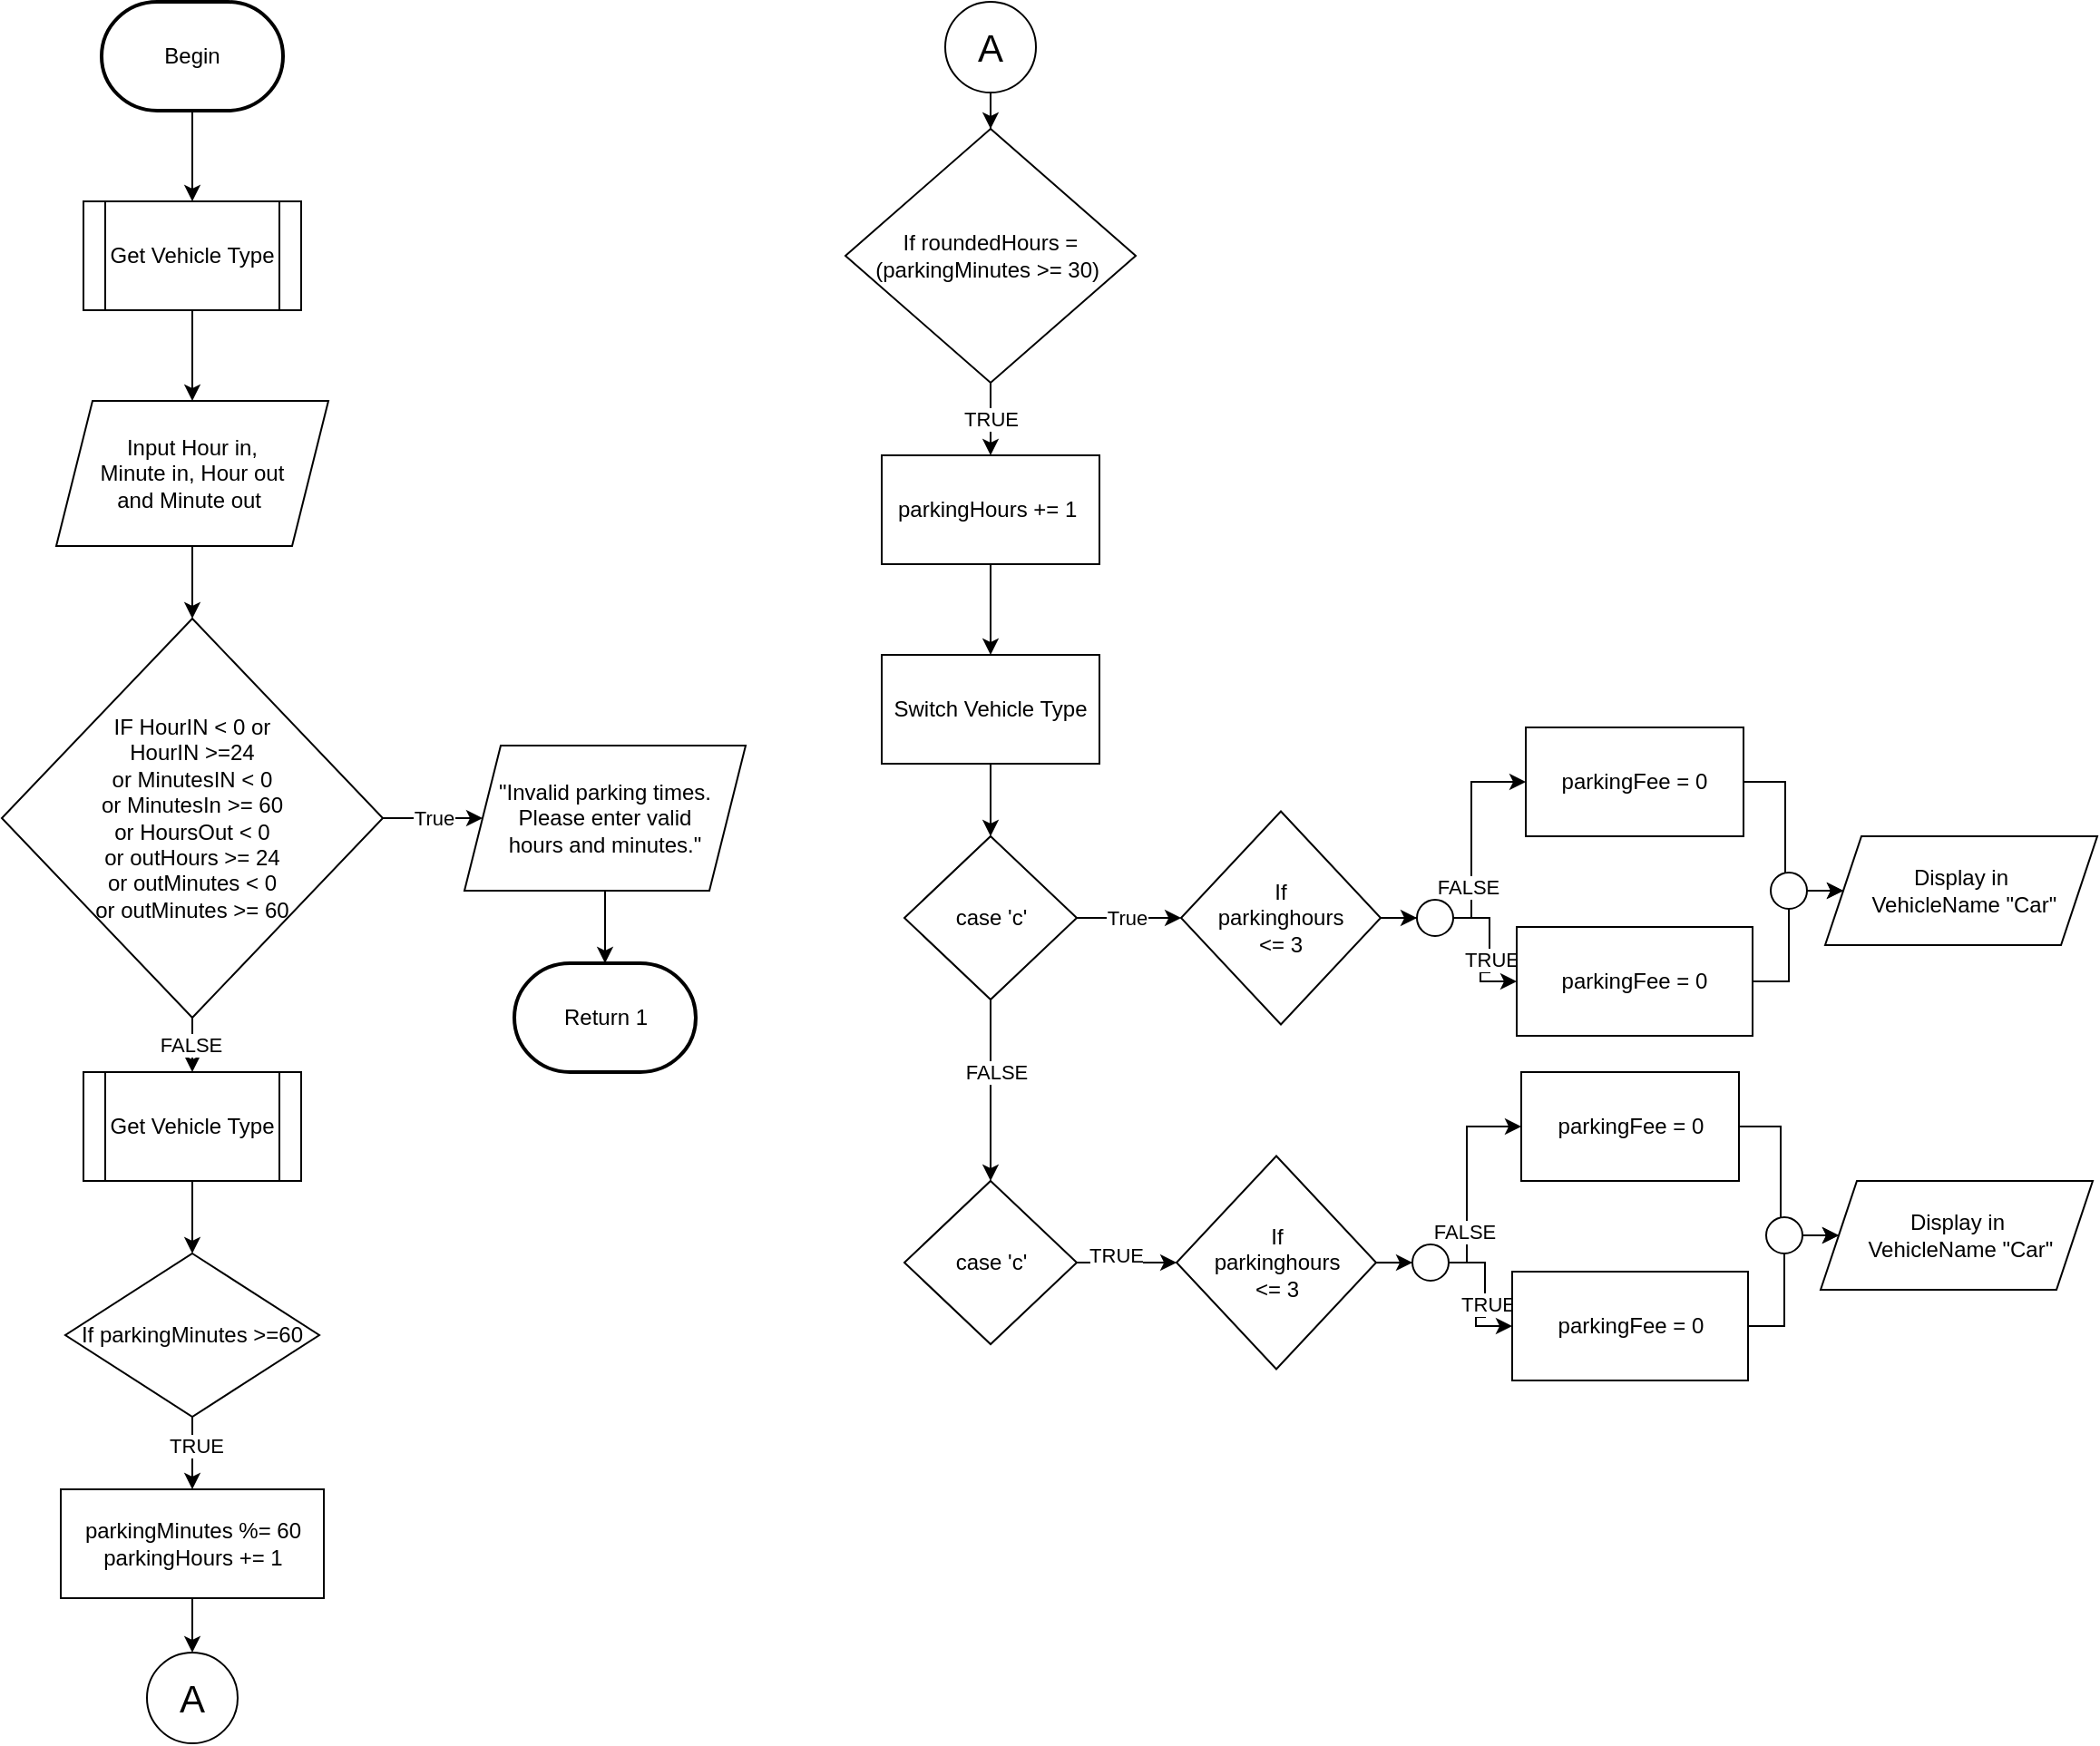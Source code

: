 <mxfile version="22.1.11" type="github">
  <diagram name="Page-1" id="T36eju5By-tqYhYQg0Z2">
    <mxGraphModel dx="800" dy="435" grid="1" gridSize="10" guides="1" tooltips="1" connect="1" arrows="1" fold="1" page="1" pageScale="1" pageWidth="850" pageHeight="1100" math="0" shadow="0">
      <root>
        <mxCell id="0" />
        <mxCell id="1" parent="0" />
        <mxCell id="Hg_f1LFbzUgzckaS3RzL-4" value="" style="edgeStyle=orthogonalEdgeStyle;rounded=0;orthogonalLoop=1;jettySize=auto;html=1;" edge="1" parent="1" source="Hg_f1LFbzUgzckaS3RzL-1" target="Hg_f1LFbzUgzckaS3RzL-3">
          <mxGeometry relative="1" as="geometry" />
        </mxCell>
        <mxCell id="Hg_f1LFbzUgzckaS3RzL-1" value="Begin" style="strokeWidth=2;html=1;shape=mxgraph.flowchart.terminator;whiteSpace=wrap;" vertex="1" parent="1">
          <mxGeometry x="165" y="40" width="100" height="60" as="geometry" />
        </mxCell>
        <mxCell id="Hg_f1LFbzUgzckaS3RzL-6" value="" style="edgeStyle=orthogonalEdgeStyle;rounded=0;orthogonalLoop=1;jettySize=auto;html=1;" edge="1" parent="1" source="Hg_f1LFbzUgzckaS3RzL-3" target="Hg_f1LFbzUgzckaS3RzL-5">
          <mxGeometry relative="1" as="geometry" />
        </mxCell>
        <mxCell id="Hg_f1LFbzUgzckaS3RzL-3" value="Get Vehicle Type" style="shape=process;whiteSpace=wrap;html=1;backgroundOutline=1;" vertex="1" parent="1">
          <mxGeometry x="155" y="150" width="120" height="60" as="geometry" />
        </mxCell>
        <mxCell id="Hg_f1LFbzUgzckaS3RzL-8" value="" style="edgeStyle=orthogonalEdgeStyle;rounded=0;orthogonalLoop=1;jettySize=auto;html=1;" edge="1" parent="1" source="Hg_f1LFbzUgzckaS3RzL-5" target="Hg_f1LFbzUgzckaS3RzL-7">
          <mxGeometry relative="1" as="geometry" />
        </mxCell>
        <mxCell id="Hg_f1LFbzUgzckaS3RzL-5" value="Input Hour in, &lt;br&gt;Minute in, Hour out&lt;br&gt;and Minute out&amp;nbsp;" style="shape=parallelogram;perimeter=parallelogramPerimeter;whiteSpace=wrap;html=1;fixedSize=1;" vertex="1" parent="1">
          <mxGeometry x="140" y="260" width="150" height="80" as="geometry" />
        </mxCell>
        <mxCell id="Hg_f1LFbzUgzckaS3RzL-10" value="" style="edgeStyle=orthogonalEdgeStyle;rounded=0;orthogonalLoop=1;jettySize=auto;html=1;" edge="1" parent="1" source="Hg_f1LFbzUgzckaS3RzL-7" target="Hg_f1LFbzUgzckaS3RzL-9">
          <mxGeometry relative="1" as="geometry" />
        </mxCell>
        <mxCell id="Hg_f1LFbzUgzckaS3RzL-26" value="FALSE" style="edgeLabel;html=1;align=center;verticalAlign=middle;resizable=0;points=[];" vertex="1" connectable="0" parent="Hg_f1LFbzUgzckaS3RzL-10">
          <mxGeometry x="0.023" y="1" relative="1" as="geometry">
            <mxPoint as="offset" />
          </mxGeometry>
        </mxCell>
        <mxCell id="Hg_f1LFbzUgzckaS3RzL-20" value="True" style="edgeStyle=orthogonalEdgeStyle;rounded=0;orthogonalLoop=1;jettySize=auto;html=1;" edge="1" parent="1" source="Hg_f1LFbzUgzckaS3RzL-7" target="Hg_f1LFbzUgzckaS3RzL-19">
          <mxGeometry relative="1" as="geometry" />
        </mxCell>
        <mxCell id="Hg_f1LFbzUgzckaS3RzL-7" value="IF HourIN &amp;lt; 0 or &lt;br&gt;HourIN &amp;gt;=24 &lt;br&gt;or MinutesIN &amp;lt; 0 &lt;br&gt;or MinutesIn &amp;gt;= 60 &lt;br&gt;or HoursOut &amp;lt; 0 &lt;br&gt;or outHours &amp;gt;= 24 &lt;br&gt;or outMinutes &amp;lt; 0 &lt;br&gt;or outMinutes &amp;gt;= 60" style="rhombus;whiteSpace=wrap;html=1;" vertex="1" parent="1">
          <mxGeometry x="110" y="380" width="210" height="220" as="geometry" />
        </mxCell>
        <mxCell id="Hg_f1LFbzUgzckaS3RzL-17" value="" style="edgeStyle=orthogonalEdgeStyle;rounded=0;orthogonalLoop=1;jettySize=auto;html=1;entryX=0.5;entryY=0;entryDx=0;entryDy=0;" edge="1" parent="1" source="Hg_f1LFbzUgzckaS3RzL-9" target="Hg_f1LFbzUgzckaS3RzL-12">
          <mxGeometry relative="1" as="geometry">
            <mxPoint x="215" y="750" as="targetPoint" />
          </mxGeometry>
        </mxCell>
        <mxCell id="Hg_f1LFbzUgzckaS3RzL-9" value="Get Vehicle Type" style="shape=process;whiteSpace=wrap;html=1;backgroundOutline=1;" vertex="1" parent="1">
          <mxGeometry x="155" y="630" width="120" height="60" as="geometry" />
        </mxCell>
        <mxCell id="Hg_f1LFbzUgzckaS3RzL-23" value="" style="edgeStyle=orthogonalEdgeStyle;rounded=0;orthogonalLoop=1;jettySize=auto;html=1;" edge="1" parent="1" source="Hg_f1LFbzUgzckaS3RzL-12" target="Hg_f1LFbzUgzckaS3RzL-22">
          <mxGeometry relative="1" as="geometry" />
        </mxCell>
        <mxCell id="Hg_f1LFbzUgzckaS3RzL-28" value="TRUE" style="edgeLabel;html=1;align=center;verticalAlign=middle;resizable=0;points=[];" vertex="1" connectable="0" parent="Hg_f1LFbzUgzckaS3RzL-23">
          <mxGeometry x="-0.207" y="2" relative="1" as="geometry">
            <mxPoint as="offset" />
          </mxGeometry>
        </mxCell>
        <mxCell id="Hg_f1LFbzUgzckaS3RzL-12" value="If parkingMinutes &amp;gt;=60" style="rhombus;whiteSpace=wrap;html=1;" vertex="1" parent="1">
          <mxGeometry x="145" y="730" width="140" height="90" as="geometry" />
        </mxCell>
        <mxCell id="Hg_f1LFbzUgzckaS3RzL-30" value="" style="edgeStyle=orthogonalEdgeStyle;rounded=0;orthogonalLoop=1;jettySize=auto;html=1;" edge="1" parent="1" source="Hg_f1LFbzUgzckaS3RzL-19" target="Hg_f1LFbzUgzckaS3RzL-29">
          <mxGeometry relative="1" as="geometry" />
        </mxCell>
        <mxCell id="Hg_f1LFbzUgzckaS3RzL-19" value="&quot;Invalid parking times. &lt;br&gt;Please enter valid &lt;br&gt;hours and minutes.&quot;" style="shape=parallelogram;perimeter=parallelogramPerimeter;whiteSpace=wrap;html=1;fixedSize=1;" vertex="1" parent="1">
          <mxGeometry x="365" y="450" width="155" height="80" as="geometry" />
        </mxCell>
        <mxCell id="Hg_f1LFbzUgzckaS3RzL-25" value="" style="edgeStyle=orthogonalEdgeStyle;rounded=0;orthogonalLoop=1;jettySize=auto;html=1;" edge="1" parent="1" source="Hg_f1LFbzUgzckaS3RzL-22" target="Hg_f1LFbzUgzckaS3RzL-24">
          <mxGeometry relative="1" as="geometry" />
        </mxCell>
        <mxCell id="Hg_f1LFbzUgzckaS3RzL-22" value="parkingMinutes %= 60&lt;br&gt;parkingHours += 1" style="rounded=0;whiteSpace=wrap;html=1;" vertex="1" parent="1">
          <mxGeometry x="142.5" y="860" width="145" height="60" as="geometry" />
        </mxCell>
        <mxCell id="Hg_f1LFbzUgzckaS3RzL-24" value="&lt;font style=&quot;font-size: 21px;&quot;&gt;A&lt;/font&gt;" style="ellipse;whiteSpace=wrap;html=1;aspect=fixed;" vertex="1" parent="1">
          <mxGeometry x="190" y="950" width="50" height="50" as="geometry" />
        </mxCell>
        <mxCell id="Hg_f1LFbzUgzckaS3RzL-29" value="Return 1" style="strokeWidth=2;html=1;shape=mxgraph.flowchart.terminator;whiteSpace=wrap;" vertex="1" parent="1">
          <mxGeometry x="392.5" y="570" width="100" height="60" as="geometry" />
        </mxCell>
        <mxCell id="Hg_f1LFbzUgzckaS3RzL-35" value="" style="edgeStyle=orthogonalEdgeStyle;rounded=0;orthogonalLoop=1;jettySize=auto;html=1;" edge="1" parent="1" source="Hg_f1LFbzUgzckaS3RzL-31" target="Hg_f1LFbzUgzckaS3RzL-34">
          <mxGeometry relative="1" as="geometry" />
        </mxCell>
        <mxCell id="Hg_f1LFbzUgzckaS3RzL-31" value="&lt;font style=&quot;font-size: 21px;&quot;&gt;A&lt;/font&gt;" style="ellipse;whiteSpace=wrap;html=1;aspect=fixed;" vertex="1" parent="1">
          <mxGeometry x="630" y="40" width="50" height="50" as="geometry" />
        </mxCell>
        <mxCell id="Hg_f1LFbzUgzckaS3RzL-38" value="" style="edgeStyle=orthogonalEdgeStyle;rounded=0;orthogonalLoop=1;jettySize=auto;html=1;" edge="1" parent="1" source="Hg_f1LFbzUgzckaS3RzL-34" target="Hg_f1LFbzUgzckaS3RzL-37">
          <mxGeometry relative="1" as="geometry" />
        </mxCell>
        <mxCell id="Hg_f1LFbzUgzckaS3RzL-39" value="TRUE" style="edgeLabel;html=1;align=center;verticalAlign=middle;resizable=0;points=[];" vertex="1" connectable="0" parent="Hg_f1LFbzUgzckaS3RzL-38">
          <mxGeometry x="-0.754" y="1" relative="1" as="geometry">
            <mxPoint x="-1" y="15" as="offset" />
          </mxGeometry>
        </mxCell>
        <mxCell id="Hg_f1LFbzUgzckaS3RzL-34" value="If roundedHours =&lt;br style=&quot;border-color: var(--border-color);&quot;&gt;(parkingMinutes &amp;gt;= 30)&amp;nbsp;" style="rhombus;whiteSpace=wrap;html=1;" vertex="1" parent="1">
          <mxGeometry x="575" y="110" width="160" height="140" as="geometry" />
        </mxCell>
        <mxCell id="Hg_f1LFbzUgzckaS3RzL-68" value="" style="edgeStyle=orthogonalEdgeStyle;rounded=0;orthogonalLoop=1;jettySize=auto;html=1;" edge="1" parent="1" source="Hg_f1LFbzUgzckaS3RzL-37" target="Hg_f1LFbzUgzckaS3RzL-43">
          <mxGeometry relative="1" as="geometry" />
        </mxCell>
        <mxCell id="Hg_f1LFbzUgzckaS3RzL-37" value="parkingHours += 1&amp;nbsp;" style="rounded=0;whiteSpace=wrap;html=1;" vertex="1" parent="1">
          <mxGeometry x="595" y="290" width="120" height="60" as="geometry" />
        </mxCell>
        <mxCell id="Hg_f1LFbzUgzckaS3RzL-46" value="" style="edgeStyle=orthogonalEdgeStyle;rounded=0;orthogonalLoop=1;jettySize=auto;html=1;" edge="1" parent="1" source="Hg_f1LFbzUgzckaS3RzL-43" target="Hg_f1LFbzUgzckaS3RzL-45">
          <mxGeometry relative="1" as="geometry" />
        </mxCell>
        <mxCell id="Hg_f1LFbzUgzckaS3RzL-43" value="Switch Vehicle Type" style="rounded=0;whiteSpace=wrap;html=1;" vertex="1" parent="1">
          <mxGeometry x="595" y="400" width="120" height="60" as="geometry" />
        </mxCell>
        <mxCell id="Hg_f1LFbzUgzckaS3RzL-48" value="" style="edgeStyle=orthogonalEdgeStyle;rounded=0;orthogonalLoop=1;jettySize=auto;html=1;" edge="1" parent="1" source="Hg_f1LFbzUgzckaS3RzL-45" target="Hg_f1LFbzUgzckaS3RzL-47">
          <mxGeometry relative="1" as="geometry" />
        </mxCell>
        <mxCell id="Hg_f1LFbzUgzckaS3RzL-49" value="True" style="edgeLabel;html=1;align=center;verticalAlign=middle;resizable=0;points=[];" vertex="1" connectable="0" parent="Hg_f1LFbzUgzckaS3RzL-48">
          <mxGeometry x="0.303" relative="1" as="geometry">
            <mxPoint x="-10" as="offset" />
          </mxGeometry>
        </mxCell>
        <mxCell id="Hg_f1LFbzUgzckaS3RzL-70" value="" style="edgeStyle=orthogonalEdgeStyle;rounded=0;orthogonalLoop=1;jettySize=auto;html=1;" edge="1" parent="1" source="Hg_f1LFbzUgzckaS3RzL-45" target="Hg_f1LFbzUgzckaS3RzL-69">
          <mxGeometry relative="1" as="geometry" />
        </mxCell>
        <mxCell id="Hg_f1LFbzUgzckaS3RzL-86" value="FALSE" style="edgeLabel;html=1;align=center;verticalAlign=middle;resizable=0;points=[];" vertex="1" connectable="0" parent="Hg_f1LFbzUgzckaS3RzL-70">
          <mxGeometry x="-0.207" y="3" relative="1" as="geometry">
            <mxPoint as="offset" />
          </mxGeometry>
        </mxCell>
        <mxCell id="Hg_f1LFbzUgzckaS3RzL-45" value="case &#39;c&#39;" style="rhombus;whiteSpace=wrap;html=1;" vertex="1" parent="1">
          <mxGeometry x="607.5" y="500" width="95" height="90" as="geometry" />
        </mxCell>
        <mxCell id="Hg_f1LFbzUgzckaS3RzL-52" value="" style="edgeStyle=orthogonalEdgeStyle;rounded=0;orthogonalLoop=1;jettySize=auto;html=1;" edge="1" parent="1" source="Hg_f1LFbzUgzckaS3RzL-61" target="Hg_f1LFbzUgzckaS3RzL-51">
          <mxGeometry relative="1" as="geometry" />
        </mxCell>
        <mxCell id="Hg_f1LFbzUgzckaS3RzL-60" value="TRUE" style="edgeLabel;html=1;align=center;verticalAlign=middle;resizable=0;points=[];" vertex="1" connectable="0" parent="Hg_f1LFbzUgzckaS3RzL-52">
          <mxGeometry x="0.067" y="1" relative="1" as="geometry">
            <mxPoint as="offset" />
          </mxGeometry>
        </mxCell>
        <mxCell id="Hg_f1LFbzUgzckaS3RzL-57" value="" style="edgeStyle=orthogonalEdgeStyle;rounded=0;orthogonalLoop=1;jettySize=auto;html=1;" edge="1" parent="1" source="Hg_f1LFbzUgzckaS3RzL-47" target="Hg_f1LFbzUgzckaS3RzL-56">
          <mxGeometry relative="1" as="geometry">
            <Array as="points">
              <mxPoint x="920" y="545" />
              <mxPoint x="920" y="470" />
            </Array>
          </mxGeometry>
        </mxCell>
        <mxCell id="Hg_f1LFbzUgzckaS3RzL-59" value="FALSE" style="edgeLabel;html=1;align=center;verticalAlign=middle;resizable=0;points=[];" vertex="1" connectable="0" parent="Hg_f1LFbzUgzckaS3RzL-57">
          <mxGeometry x="-0.139" y="2" relative="1" as="geometry">
            <mxPoint as="offset" />
          </mxGeometry>
        </mxCell>
        <mxCell id="Hg_f1LFbzUgzckaS3RzL-47" value="If &lt;br&gt;parkinghours &lt;br&gt;&amp;lt;= 3" style="rhombus;whiteSpace=wrap;html=1;" vertex="1" parent="1">
          <mxGeometry x="760" y="486.25" width="110" height="117.5" as="geometry" />
        </mxCell>
        <mxCell id="Hg_f1LFbzUgzckaS3RzL-66" value="" style="edgeStyle=orthogonalEdgeStyle;rounded=0;orthogonalLoop=1;jettySize=auto;html=1;" edge="1" parent="1" source="Hg_f1LFbzUgzckaS3RzL-51" target="Hg_f1LFbzUgzckaS3RzL-64">
          <mxGeometry relative="1" as="geometry">
            <Array as="points">
              <mxPoint x="1095" y="580" />
              <mxPoint x="1095" y="530" />
            </Array>
          </mxGeometry>
        </mxCell>
        <mxCell id="Hg_f1LFbzUgzckaS3RzL-51" value="parkingFee = 0" style="rounded=0;whiteSpace=wrap;html=1;" vertex="1" parent="1">
          <mxGeometry x="945" y="550" width="130" height="60" as="geometry" />
        </mxCell>
        <mxCell id="Hg_f1LFbzUgzckaS3RzL-65" value="" style="edgeStyle=orthogonalEdgeStyle;rounded=0;orthogonalLoop=1;jettySize=auto;html=1;" edge="1" parent="1" source="Hg_f1LFbzUgzckaS3RzL-56" target="Hg_f1LFbzUgzckaS3RzL-64">
          <mxGeometry relative="1" as="geometry">
            <Array as="points">
              <mxPoint x="1093" y="470" />
              <mxPoint x="1093" y="530" />
            </Array>
          </mxGeometry>
        </mxCell>
        <mxCell id="Hg_f1LFbzUgzckaS3RzL-56" value="parkingFee = 0" style="rounded=0;whiteSpace=wrap;html=1;" vertex="1" parent="1">
          <mxGeometry x="950" y="440" width="120" height="60" as="geometry" />
        </mxCell>
        <mxCell id="Hg_f1LFbzUgzckaS3RzL-62" value="" style="edgeStyle=orthogonalEdgeStyle;rounded=0;orthogonalLoop=1;jettySize=auto;html=1;" edge="1" parent="1" source="Hg_f1LFbzUgzckaS3RzL-47" target="Hg_f1LFbzUgzckaS3RzL-61">
          <mxGeometry relative="1" as="geometry">
            <mxPoint x="870" y="545" as="sourcePoint" />
            <mxPoint x="940" y="610" as="targetPoint" />
          </mxGeometry>
        </mxCell>
        <mxCell id="Hg_f1LFbzUgzckaS3RzL-61" value="" style="ellipse;whiteSpace=wrap;html=1;aspect=fixed;" vertex="1" parent="1">
          <mxGeometry x="890" y="535" width="20" height="20" as="geometry" />
        </mxCell>
        <mxCell id="Hg_f1LFbzUgzckaS3RzL-64" value="Display in&lt;br&gt;&amp;nbsp;VehicleName &quot;Car&quot;" style="shape=parallelogram;perimeter=parallelogramPerimeter;whiteSpace=wrap;html=1;fixedSize=1;" vertex="1" parent="1">
          <mxGeometry x="1115" y="500" width="150" height="60" as="geometry" />
        </mxCell>
        <mxCell id="Hg_f1LFbzUgzckaS3RzL-67" value="" style="ellipse;whiteSpace=wrap;html=1;aspect=fixed;" vertex="1" parent="1">
          <mxGeometry x="1085" y="520" width="20" height="20" as="geometry" />
        </mxCell>
        <mxCell id="Hg_f1LFbzUgzckaS3RzL-84" value="" style="edgeStyle=orthogonalEdgeStyle;rounded=0;orthogonalLoop=1;jettySize=auto;html=1;" edge="1" parent="1" source="Hg_f1LFbzUgzckaS3RzL-69" target="Hg_f1LFbzUgzckaS3RzL-75">
          <mxGeometry relative="1" as="geometry" />
        </mxCell>
        <mxCell id="Hg_f1LFbzUgzckaS3RzL-85" value="TRUE" style="edgeLabel;html=1;align=center;verticalAlign=middle;resizable=0;points=[];" vertex="1" connectable="0" parent="Hg_f1LFbzUgzckaS3RzL-84">
          <mxGeometry x="-0.255" y="4" relative="1" as="geometry">
            <mxPoint x="1" as="offset" />
          </mxGeometry>
        </mxCell>
        <mxCell id="Hg_f1LFbzUgzckaS3RzL-69" value="case &#39;c&#39;" style="rhombus;whiteSpace=wrap;html=1;" vertex="1" parent="1">
          <mxGeometry x="607.5" y="690" width="95" height="90" as="geometry" />
        </mxCell>
        <mxCell id="Hg_f1LFbzUgzckaS3RzL-71" value="" style="edgeStyle=orthogonalEdgeStyle;rounded=0;orthogonalLoop=1;jettySize=auto;html=1;" edge="1" parent="1" source="Hg_f1LFbzUgzckaS3RzL-81" target="Hg_f1LFbzUgzckaS3RzL-77">
          <mxGeometry relative="1" as="geometry" />
        </mxCell>
        <mxCell id="Hg_f1LFbzUgzckaS3RzL-72" value="TRUE" style="edgeLabel;html=1;align=center;verticalAlign=middle;resizable=0;points=[];" vertex="1" connectable="0" parent="Hg_f1LFbzUgzckaS3RzL-71">
          <mxGeometry x="0.067" y="1" relative="1" as="geometry">
            <mxPoint as="offset" />
          </mxGeometry>
        </mxCell>
        <mxCell id="Hg_f1LFbzUgzckaS3RzL-73" value="" style="edgeStyle=orthogonalEdgeStyle;rounded=0;orthogonalLoop=1;jettySize=auto;html=1;" edge="1" parent="1" source="Hg_f1LFbzUgzckaS3RzL-75" target="Hg_f1LFbzUgzckaS3RzL-79">
          <mxGeometry relative="1" as="geometry">
            <Array as="points">
              <mxPoint x="917.5" y="735" />
              <mxPoint x="917.5" y="660" />
            </Array>
          </mxGeometry>
        </mxCell>
        <mxCell id="Hg_f1LFbzUgzckaS3RzL-74" value="FALSE" style="edgeLabel;html=1;align=center;verticalAlign=middle;resizable=0;points=[];" vertex="1" connectable="0" parent="Hg_f1LFbzUgzckaS3RzL-73">
          <mxGeometry x="-0.139" y="2" relative="1" as="geometry">
            <mxPoint as="offset" />
          </mxGeometry>
        </mxCell>
        <mxCell id="Hg_f1LFbzUgzckaS3RzL-75" value="If &lt;br&gt;parkinghours &lt;br&gt;&amp;lt;= 3" style="rhombus;whiteSpace=wrap;html=1;" vertex="1" parent="1">
          <mxGeometry x="757.5" y="676.25" width="110" height="117.5" as="geometry" />
        </mxCell>
        <mxCell id="Hg_f1LFbzUgzckaS3RzL-76" value="" style="edgeStyle=orthogonalEdgeStyle;rounded=0;orthogonalLoop=1;jettySize=auto;html=1;" edge="1" parent="1" source="Hg_f1LFbzUgzckaS3RzL-77" target="Hg_f1LFbzUgzckaS3RzL-82">
          <mxGeometry relative="1" as="geometry">
            <Array as="points">
              <mxPoint x="1092.5" y="770" />
              <mxPoint x="1092.5" y="720" />
            </Array>
          </mxGeometry>
        </mxCell>
        <mxCell id="Hg_f1LFbzUgzckaS3RzL-77" value="parkingFee = 0" style="rounded=0;whiteSpace=wrap;html=1;" vertex="1" parent="1">
          <mxGeometry x="942.5" y="740" width="130" height="60" as="geometry" />
        </mxCell>
        <mxCell id="Hg_f1LFbzUgzckaS3RzL-78" value="" style="edgeStyle=orthogonalEdgeStyle;rounded=0;orthogonalLoop=1;jettySize=auto;html=1;" edge="1" parent="1" source="Hg_f1LFbzUgzckaS3RzL-79" target="Hg_f1LFbzUgzckaS3RzL-82">
          <mxGeometry relative="1" as="geometry">
            <Array as="points">
              <mxPoint x="1090.5" y="660" />
              <mxPoint x="1090.5" y="720" />
            </Array>
          </mxGeometry>
        </mxCell>
        <mxCell id="Hg_f1LFbzUgzckaS3RzL-79" value="parkingFee = 0" style="rounded=0;whiteSpace=wrap;html=1;" vertex="1" parent="1">
          <mxGeometry x="947.5" y="630" width="120" height="60" as="geometry" />
        </mxCell>
        <mxCell id="Hg_f1LFbzUgzckaS3RzL-80" value="" style="edgeStyle=orthogonalEdgeStyle;rounded=0;orthogonalLoop=1;jettySize=auto;html=1;" edge="1" parent="1" source="Hg_f1LFbzUgzckaS3RzL-75" target="Hg_f1LFbzUgzckaS3RzL-81">
          <mxGeometry relative="1" as="geometry">
            <mxPoint x="867.5" y="735" as="sourcePoint" />
            <mxPoint x="937.5" y="800" as="targetPoint" />
          </mxGeometry>
        </mxCell>
        <mxCell id="Hg_f1LFbzUgzckaS3RzL-81" value="" style="ellipse;whiteSpace=wrap;html=1;aspect=fixed;" vertex="1" parent="1">
          <mxGeometry x="887.5" y="725" width="20" height="20" as="geometry" />
        </mxCell>
        <mxCell id="Hg_f1LFbzUgzckaS3RzL-82" value="Display in&lt;br&gt;&amp;nbsp;VehicleName &quot;Car&quot;" style="shape=parallelogram;perimeter=parallelogramPerimeter;whiteSpace=wrap;html=1;fixedSize=1;" vertex="1" parent="1">
          <mxGeometry x="1112.5" y="690" width="150" height="60" as="geometry" />
        </mxCell>
        <mxCell id="Hg_f1LFbzUgzckaS3RzL-83" value="" style="ellipse;whiteSpace=wrap;html=1;aspect=fixed;" vertex="1" parent="1">
          <mxGeometry x="1082.5" y="710" width="20" height="20" as="geometry" />
        </mxCell>
      </root>
    </mxGraphModel>
  </diagram>
</mxfile>
